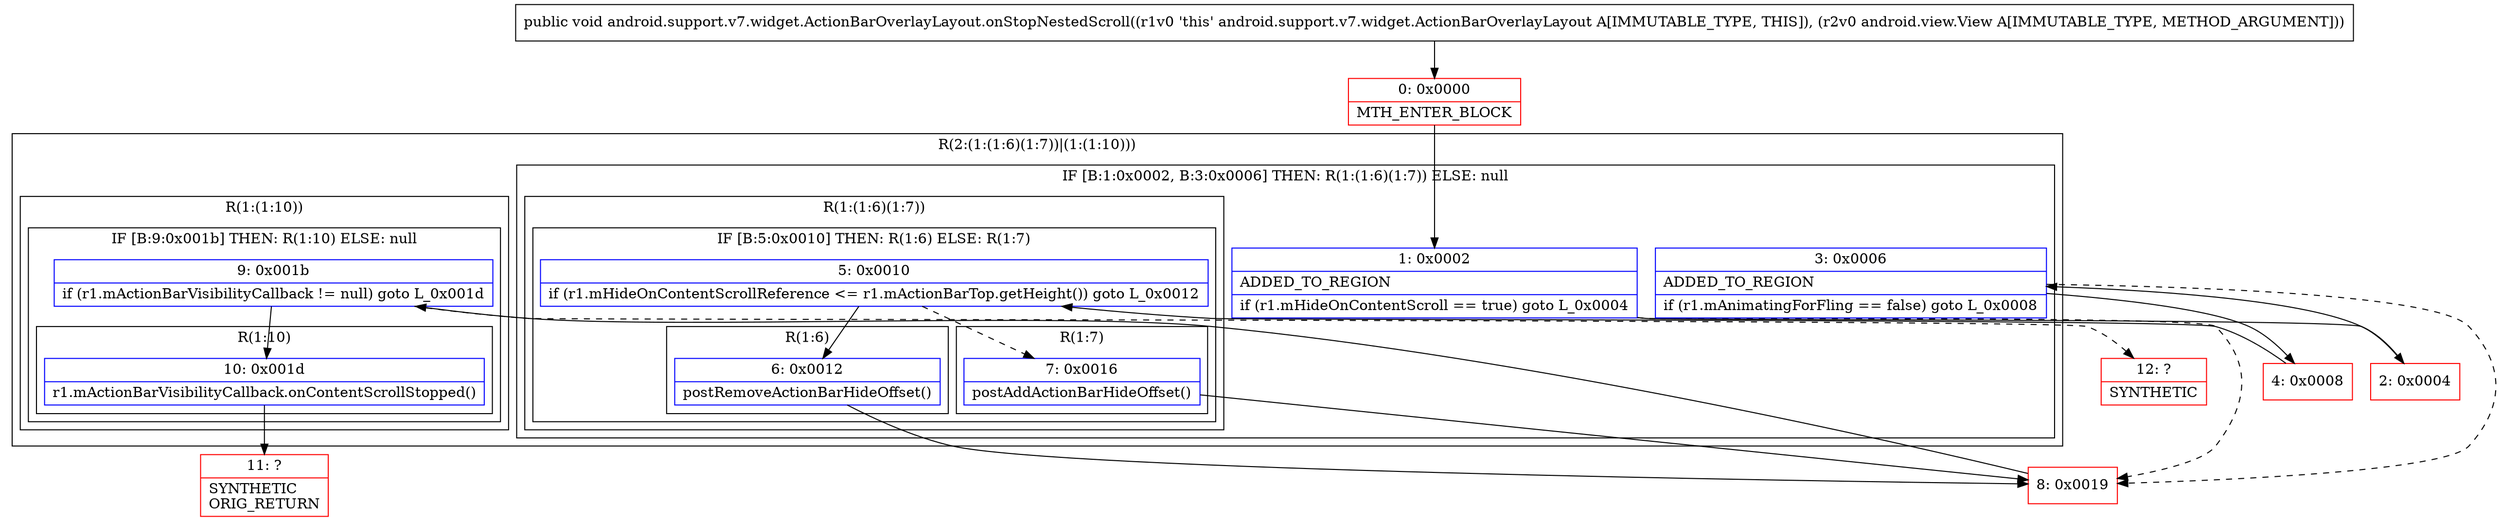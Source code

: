 digraph "CFG forandroid.support.v7.widget.ActionBarOverlayLayout.onStopNestedScroll(Landroid\/view\/View;)V" {
subgraph cluster_Region_1892872207 {
label = "R(2:(1:(1:6)(1:7))|(1:(1:10)))";
node [shape=record,color=blue];
subgraph cluster_IfRegion_1910560777 {
label = "IF [B:1:0x0002, B:3:0x0006] THEN: R(1:(1:6)(1:7)) ELSE: null";
node [shape=record,color=blue];
Node_1 [shape=record,label="{1\:\ 0x0002|ADDED_TO_REGION\l|if (r1.mHideOnContentScroll == true) goto L_0x0004\l}"];
Node_3 [shape=record,label="{3\:\ 0x0006|ADDED_TO_REGION\l|if (r1.mAnimatingForFling == false) goto L_0x0008\l}"];
subgraph cluster_Region_1230942573 {
label = "R(1:(1:6)(1:7))";
node [shape=record,color=blue];
subgraph cluster_IfRegion_695953306 {
label = "IF [B:5:0x0010] THEN: R(1:6) ELSE: R(1:7)";
node [shape=record,color=blue];
Node_5 [shape=record,label="{5\:\ 0x0010|if (r1.mHideOnContentScrollReference \<= r1.mActionBarTop.getHeight()) goto L_0x0012\l}"];
subgraph cluster_Region_1313777714 {
label = "R(1:6)";
node [shape=record,color=blue];
Node_6 [shape=record,label="{6\:\ 0x0012|postRemoveActionBarHideOffset()\l}"];
}
subgraph cluster_Region_966328674 {
label = "R(1:7)";
node [shape=record,color=blue];
Node_7 [shape=record,label="{7\:\ 0x0016|postAddActionBarHideOffset()\l}"];
}
}
}
}
subgraph cluster_Region_91228901 {
label = "R(1:(1:10))";
node [shape=record,color=blue];
subgraph cluster_IfRegion_2001074790 {
label = "IF [B:9:0x001b] THEN: R(1:10) ELSE: null";
node [shape=record,color=blue];
Node_9 [shape=record,label="{9\:\ 0x001b|if (r1.mActionBarVisibilityCallback != null) goto L_0x001d\l}"];
subgraph cluster_Region_1290912644 {
label = "R(1:10)";
node [shape=record,color=blue];
Node_10 [shape=record,label="{10\:\ 0x001d|r1.mActionBarVisibilityCallback.onContentScrollStopped()\l}"];
}
}
}
}
Node_0 [shape=record,color=red,label="{0\:\ 0x0000|MTH_ENTER_BLOCK\l}"];
Node_2 [shape=record,color=red,label="{2\:\ 0x0004}"];
Node_4 [shape=record,color=red,label="{4\:\ 0x0008}"];
Node_8 [shape=record,color=red,label="{8\:\ 0x0019}"];
Node_11 [shape=record,color=red,label="{11\:\ ?|SYNTHETIC\lORIG_RETURN\l}"];
Node_12 [shape=record,color=red,label="{12\:\ ?|SYNTHETIC\l}"];
MethodNode[shape=record,label="{public void android.support.v7.widget.ActionBarOverlayLayout.onStopNestedScroll((r1v0 'this' android.support.v7.widget.ActionBarOverlayLayout A[IMMUTABLE_TYPE, THIS]), (r2v0 android.view.View A[IMMUTABLE_TYPE, METHOD_ARGUMENT])) }"];
MethodNode -> Node_0;
Node_1 -> Node_2;
Node_1 -> Node_8[style=dashed];
Node_3 -> Node_4;
Node_3 -> Node_8[style=dashed];
Node_5 -> Node_6;
Node_5 -> Node_7[style=dashed];
Node_6 -> Node_8;
Node_7 -> Node_8;
Node_9 -> Node_10;
Node_9 -> Node_12[style=dashed];
Node_10 -> Node_11;
Node_0 -> Node_1;
Node_2 -> Node_3;
Node_4 -> Node_5;
Node_8 -> Node_9;
}

